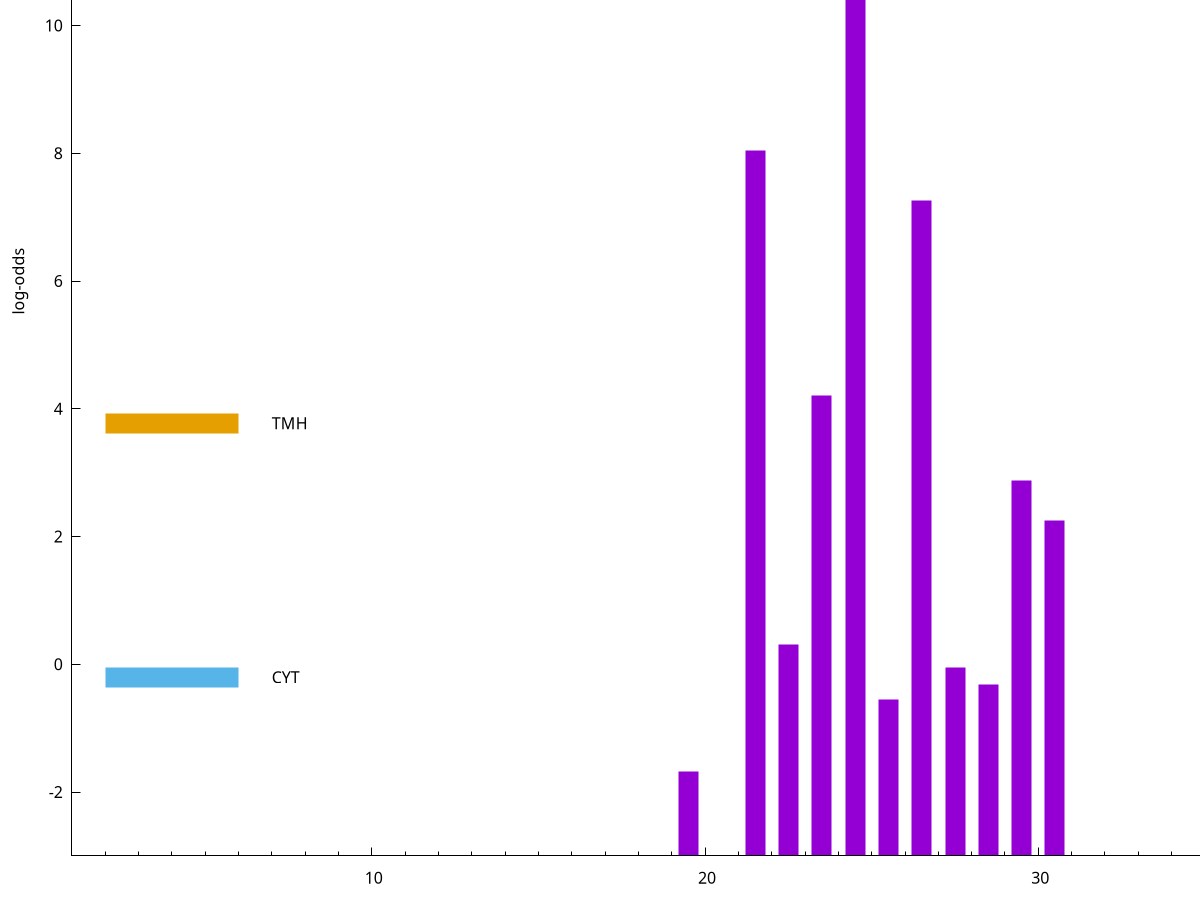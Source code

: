 set title "LipoP predictions for SRR3467249.gff"
set size 2., 1.4
set xrange [1:70] 
set mxtics 10
set yrange [-3:15]
set y2range [0:18]
set ylabel "log-odds"
set term postscript eps color solid "Helvetica" 30
set output "SRR3467249.gff92.eps"
set arrow from 2,10.9311 to 6,10.9311 nohead lt 1 lw 20
set label "SpI" at 7,10.9311
set arrow from 2,3.77335 to 6,3.77335 nohead lt 4 lw 20
set label "TMH" at 7,3.77335
set arrow from 2,-0.200913 to 6,-0.200913 nohead lt 3 lw 20
set label "CYT" at 7,-0.200913
set arrow from 2,10.9311 to 6,10.9311 nohead lt 1 lw 20
set label "SpI" at 7,10.9311
# NOTE: The scores below are the log-odds scores with the threshold
# NOTE: subtracted (a hack to make gnuplot make the histogram all
# NOTE: look nice).
plot "-" axes x1y2 title "" with impulses lt 1 lw 20
24.500000 13.550600
21.500000 11.041950
26.500000 10.269270
23.500000 7.214440
29.500000 5.872210
30.500000 5.250470
22.500000 3.306592
27.500000 2.951315
28.500000 2.685081
25.500000 2.453816
19.500000 1.328070
e
exit
